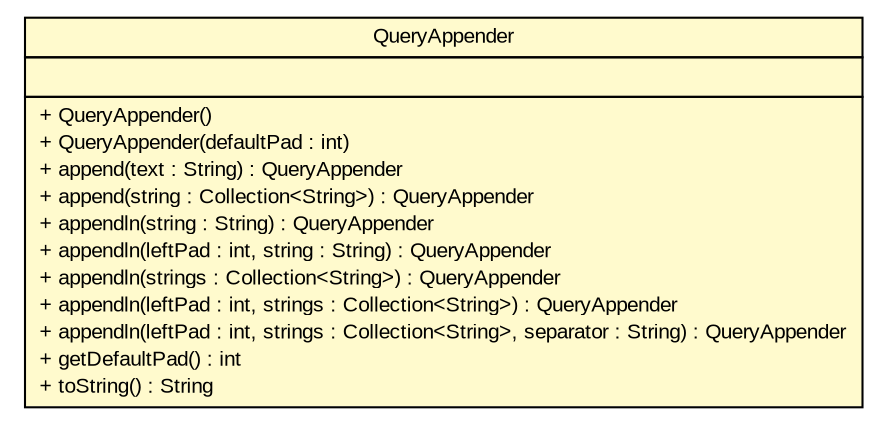 #!/usr/local/bin/dot
#
# Class diagram 
# Generated by UMLGraph version R5_6 (http://www.umlgraph.org/)
#

digraph G {
	edge [fontname="arial",fontsize=10,labelfontname="arial",labelfontsize=10];
	node [fontname="arial",fontsize=10,shape=plaintext];
	nodesep=0.25;
	ranksep=0.5;
	// br.gov.to.sefaz.persistence.query.parser.domain.QueryAppender
	c669300 [label=<<table title="br.gov.to.sefaz.persistence.query.parser.domain.QueryAppender" border="0" cellborder="1" cellspacing="0" cellpadding="2" port="p" bgcolor="lemonChiffon" href="./QueryAppender.html">
		<tr><td><table border="0" cellspacing="0" cellpadding="1">
<tr><td align="center" balign="center"> QueryAppender </td></tr>
		</table></td></tr>
		<tr><td><table border="0" cellspacing="0" cellpadding="1">
<tr><td align="left" balign="left">  </td></tr>
		</table></td></tr>
		<tr><td><table border="0" cellspacing="0" cellpadding="1">
<tr><td align="left" balign="left"> + QueryAppender() </td></tr>
<tr><td align="left" balign="left"> + QueryAppender(defaultPad : int) </td></tr>
<tr><td align="left" balign="left"> + append(text : String) : QueryAppender </td></tr>
<tr><td align="left" balign="left"> + append(string : Collection&lt;String&gt;) : QueryAppender </td></tr>
<tr><td align="left" balign="left"> + appendln(string : String) : QueryAppender </td></tr>
<tr><td align="left" balign="left"> + appendln(leftPad : int, string : String) : QueryAppender </td></tr>
<tr><td align="left" balign="left"> + appendln(strings : Collection&lt;String&gt;) : QueryAppender </td></tr>
<tr><td align="left" balign="left"> + appendln(leftPad : int, strings : Collection&lt;String&gt;) : QueryAppender </td></tr>
<tr><td align="left" balign="left"> + appendln(leftPad : int, strings : Collection&lt;String&gt;, separator : String) : QueryAppender </td></tr>
<tr><td align="left" balign="left"> + getDefaultPad() : int </td></tr>
<tr><td align="left" balign="left"> + toString() : String </td></tr>
		</table></td></tr>
		</table>>, URL="./QueryAppender.html", fontname="arial", fontcolor="black", fontsize=10.0];
}

